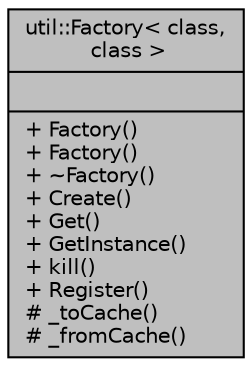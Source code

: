 digraph "util::Factory&lt; class, class &gt;"
{
  bgcolor="transparent";
  edge [fontname="Helvetica",fontsize="10",labelfontname="Helvetica",labelfontsize="10"];
  node [fontname="Helvetica",fontsize="10",shape=record];
  Node1 [label="{util::Factory\< class,\l class \>\n||+ Factory()\l+ Factory()\l+ ~Factory()\l+ Create()\l+ Get()\l+ GetInstance()\l+ kill()\l+ Register()\l# _toCache()\l# _fromCache()\l}",height=0.2,width=0.4,color="black", fillcolor="grey75", style="filled" fontcolor="black"];
}
